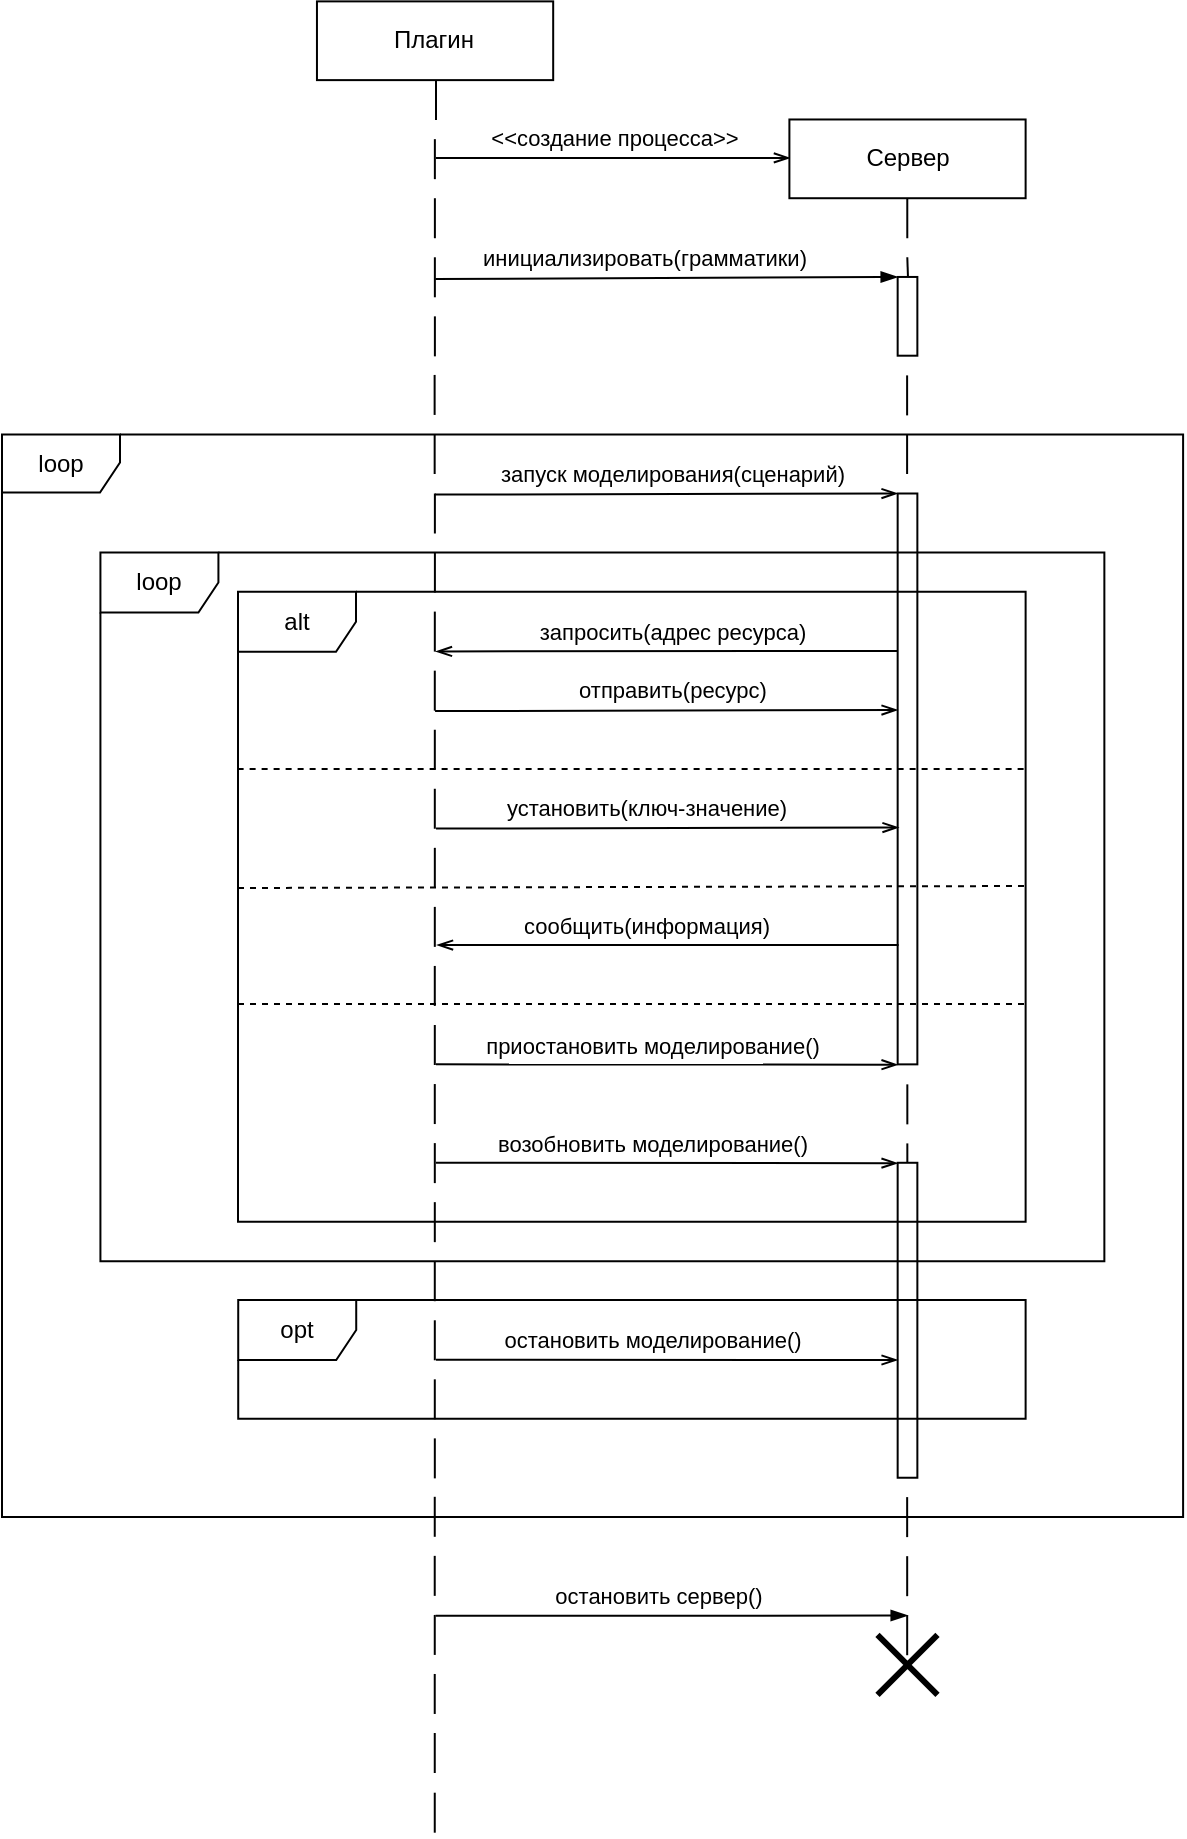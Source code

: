 <mxfile version="21.2.1" type="device">
  <diagram id="-wMyV3FJXtilWohWUk54" name="Страница 1">
    <mxGraphModel dx="2744" dy="1608" grid="1" gridSize="9.842" guides="1" tooltips="1" connect="1" arrows="1" fold="1" page="1" pageScale="1" pageWidth="1654" pageHeight="2336" math="0" shadow="0">
      <root>
        <mxCell id="0" />
        <mxCell id="1" parent="0" />
        <mxCell id="ePhQMTm9lXjfTtW40u9A-8" value="Плагин" style="whiteSpace=wrap;html=1;" parent="1" vertex="1">
          <mxGeometry x="157.48" y="19.69" width="118.11" height="39.37" as="geometry" />
        </mxCell>
        <mxCell id="ePhQMTm9lXjfTtW40u9A-24" value="" style="endArrow=none;html=1;rounded=0;strokeWidth=1;jumpStyle=none;perimeterSpacing=0;fixDash=0;" parent="1" edge="1">
          <mxGeometry width="50" height="50" relative="1" as="geometry">
            <mxPoint x="217" y="78.95" as="sourcePoint" />
            <mxPoint x="217" y="58.95" as="targetPoint" />
          </mxGeometry>
        </mxCell>
        <mxCell id="ePhQMTm9lXjfTtW40u9A-26" value="" style="endArrow=none;html=1;rounded=0;strokeWidth=1;jumpStyle=none;perimeterSpacing=0;fixDash=0;entryX=0.5;entryY=1;entryDx=0;entryDy=0;" parent="1" edge="1">
          <mxGeometry width="50" height="50" relative="1" as="geometry">
            <mxPoint x="216.433" y="108.582" as="sourcePoint" />
            <mxPoint x="216.433" y="88.582" as="targetPoint" />
          </mxGeometry>
        </mxCell>
        <mxCell id="ePhQMTm9lXjfTtW40u9A-27" value="" style="endArrow=none;html=1;rounded=0;strokeWidth=1;jumpStyle=none;perimeterSpacing=0;fixDash=0;entryX=0.5;entryY=1;entryDx=0;entryDy=0;" parent="1" edge="1">
          <mxGeometry width="50" height="50" relative="1" as="geometry">
            <mxPoint x="216.445" y="138.115" as="sourcePoint" />
            <mxPoint x="216.445" y="118.115" as="targetPoint" />
          </mxGeometry>
        </mxCell>
        <mxCell id="ePhQMTm9lXjfTtW40u9A-28" value="" style="endArrow=none;html=1;rounded=0;strokeWidth=1;jumpStyle=none;perimeterSpacing=0;fixDash=0;entryX=0.5;entryY=1;entryDx=0;entryDy=0;" parent="1" edge="1">
          <mxGeometry width="50" height="50" relative="1" as="geometry">
            <mxPoint x="216.435" y="167.645" as="sourcePoint" />
            <mxPoint x="216.435" y="147.645" as="targetPoint" />
          </mxGeometry>
        </mxCell>
        <mxCell id="ePhQMTm9lXjfTtW40u9A-29" value="" style="endArrow=none;html=1;rounded=0;strokeWidth=1;jumpStyle=none;perimeterSpacing=0;fixDash=0;entryX=0.5;entryY=1;entryDx=0;entryDy=0;" parent="1" edge="1">
          <mxGeometry width="50" height="50" relative="1" as="geometry">
            <mxPoint x="216.447" y="197.177" as="sourcePoint" />
            <mxPoint x="216.447" y="177.178" as="targetPoint" />
          </mxGeometry>
        </mxCell>
        <mxCell id="ePhQMTm9lXjfTtW40u9A-30" value="" style="endArrow=none;html=1;rounded=0;strokeWidth=1;jumpStyle=none;perimeterSpacing=0;fixDash=0;entryX=0.5;entryY=1;entryDx=0;entryDy=0;" parent="1" edge="1">
          <mxGeometry width="50" height="50" relative="1" as="geometry">
            <mxPoint x="216.438" y="285.748" as="sourcePoint" />
            <mxPoint x="216.438" y="265.748" as="targetPoint" />
          </mxGeometry>
        </mxCell>
        <mxCell id="ePhQMTm9lXjfTtW40u9A-31" value="" style="endArrow=none;html=1;rounded=0;strokeWidth=1;jumpStyle=none;perimeterSpacing=0;fixDash=0;entryX=0.5;entryY=1;entryDx=0;entryDy=0;" parent="1" edge="1">
          <mxGeometry width="50" height="50" relative="1" as="geometry">
            <mxPoint x="216.45" y="315.28" as="sourcePoint" />
            <mxPoint x="216.45" y="295.28" as="targetPoint" />
          </mxGeometry>
        </mxCell>
        <mxCell id="ePhQMTm9lXjfTtW40u9A-32" value="" style="endArrow=openThin;html=1;rounded=0;endFill=0;" parent="1" edge="1">
          <mxGeometry width="50" height="50" relative="1" as="geometry">
            <mxPoint x="217" y="97.95" as="sourcePoint" />
            <mxPoint x="394" y="97.95" as="targetPoint" />
          </mxGeometry>
        </mxCell>
        <mxCell id="ePhQMTm9lXjfTtW40u9A-35" value="&amp;lt;&amp;lt;создание процесса&amp;gt;&amp;gt;" style="edgeLabel;html=1;align=center;verticalAlign=middle;resizable=0;points=[];" parent="ePhQMTm9lXjfTtW40u9A-32" vertex="1" connectable="0">
          <mxGeometry x="0.382" relative="1" as="geometry">
            <mxPoint x="-34" y="-10" as="offset" />
          </mxGeometry>
        </mxCell>
        <mxCell id="ePhQMTm9lXjfTtW40u9A-36" value="Сервер" style="whiteSpace=wrap;html=1;" parent="1" vertex="1">
          <mxGeometry x="393.702" y="78.742" width="118.11" height="39.37" as="geometry" />
        </mxCell>
        <mxCell id="ePhQMTm9lXjfTtW40u9A-37" value="" style="endArrow=none;html=1;rounded=0;strokeWidth=1;jumpStyle=none;perimeterSpacing=0;fixDash=0;entryX=0.5;entryY=1;entryDx=0;entryDy=0;" parent="1" edge="1">
          <mxGeometry width="50" height="50" relative="1" as="geometry">
            <mxPoint x="452.638" y="138.118" as="sourcePoint" />
            <mxPoint x="452.638" y="118.117" as="targetPoint" />
          </mxGeometry>
        </mxCell>
        <mxCell id="ePhQMTm9lXjfTtW40u9A-38" value="" style="endArrow=none;html=1;rounded=0;strokeWidth=1;jumpStyle=none;perimeterSpacing=0;fixDash=0;entryX=0.5;entryY=1;entryDx=0;entryDy=0;" parent="1" edge="1">
          <mxGeometry width="50" height="50" relative="1" as="geometry">
            <mxPoint x="453" y="157.95" as="sourcePoint" />
            <mxPoint x="452.65" y="147.65" as="targetPoint" />
          </mxGeometry>
        </mxCell>
        <mxCell id="ePhQMTm9lXjfTtW40u9A-40" value="" style="endArrow=none;html=1;rounded=0;strokeWidth=1;jumpStyle=none;perimeterSpacing=0;fixDash=0;entryX=0.5;entryY=1;entryDx=0;entryDy=0;" parent="1" edge="1">
          <mxGeometry width="50" height="50" relative="1" as="geometry">
            <mxPoint x="452.663" y="581.182" as="sourcePoint" />
            <mxPoint x="452.663" y="561.182" as="targetPoint" />
          </mxGeometry>
        </mxCell>
        <mxCell id="ePhQMTm9lXjfTtW40u9A-41" value="" style="endArrow=blockThin;html=1;rounded=0;endFill=1;entryX=0;entryY=0;entryDx=0;entryDy=0;" parent="1" target="ePhQMTm9lXjfTtW40u9A-46" edge="1">
          <mxGeometry width="50" height="50" relative="1" as="geometry">
            <mxPoint x="216.702" y="158.483" as="sourcePoint" />
            <mxPoint x="453" y="157.95" as="targetPoint" />
          </mxGeometry>
        </mxCell>
        <mxCell id="ePhQMTm9lXjfTtW40u9A-42" value="инициализировать(грамматики)" style="edgeLabel;html=1;align=center;verticalAlign=middle;resizable=0;points=[];" parent="ePhQMTm9lXjfTtW40u9A-41" vertex="1" connectable="0">
          <mxGeometry x="0.382" relative="1" as="geometry">
            <mxPoint x="-55" y="-10" as="offset" />
          </mxGeometry>
        </mxCell>
        <mxCell id="ePhQMTm9lXjfTtW40u9A-43" value="" style="endArrow=none;html=1;rounded=0;strokeWidth=1;jumpStyle=none;perimeterSpacing=0;fixDash=0;entryX=0.5;entryY=1;entryDx=0;entryDy=0;" parent="1" edge="1">
          <mxGeometry width="50" height="50" relative="1" as="geometry">
            <mxPoint x="452.663" y="600.702" as="sourcePoint" />
            <mxPoint x="452.663" y="590.702" as="targetPoint" />
          </mxGeometry>
        </mxCell>
        <mxCell id="ePhQMTm9lXjfTtW40u9A-46" value="" style="whiteSpace=wrap;html=1;" parent="1" vertex="1">
          <mxGeometry x="447.83" y="157.48" width="9.85" height="39.37" as="geometry" />
        </mxCell>
        <mxCell id="ePhQMTm9lXjfTtW40u9A-51" value="" style="whiteSpace=wrap;html=1;" parent="1" vertex="1">
          <mxGeometry x="447.83" y="265.75" width="9.85" height="285.43" as="geometry" />
        </mxCell>
        <mxCell id="ePhQMTm9lXjfTtW40u9A-65" value="" style="endArrow=openThin;html=1;rounded=0;endFill=0;entryX=0;entryY=0;entryDx=0;entryDy=0;" parent="1" edge="1">
          <mxGeometry width="50" height="50" relative="1" as="geometry">
            <mxPoint x="217.012" y="433.303" as="sourcePoint" />
            <mxPoint x="448.31" y="432.77" as="targetPoint" />
          </mxGeometry>
        </mxCell>
        <mxCell id="ePhQMTm9lXjfTtW40u9A-66" value="установить(ключ-значение)" style="edgeLabel;html=1;align=center;verticalAlign=middle;resizable=0;points=[];" parent="ePhQMTm9lXjfTtW40u9A-65" vertex="1" connectable="0">
          <mxGeometry x="0.382" relative="1" as="geometry">
            <mxPoint x="-55" y="-10" as="offset" />
          </mxGeometry>
        </mxCell>
        <mxCell id="ePhQMTm9lXjfTtW40u9A-67" value="" style="endArrow=none;html=1;rounded=0;endFill=0;dashed=1;" parent="1" edge="1">
          <mxGeometry width="50" height="50" relative="1" as="geometry">
            <mxPoint x="118" y="463" as="sourcePoint" />
            <mxPoint x="512" y="462" as="targetPoint" />
          </mxGeometry>
        </mxCell>
        <mxCell id="ePhQMTm9lXjfTtW40u9A-68" value="" style="endArrow=openThin;html=1;rounded=0;endFill=0;" parent="1" edge="1">
          <mxGeometry width="50" height="50" relative="1" as="geometry">
            <mxPoint x="448.31" y="491.54" as="sourcePoint" />
            <mxPoint x="217.48" y="491.54" as="targetPoint" />
          </mxGeometry>
        </mxCell>
        <mxCell id="ePhQMTm9lXjfTtW40u9A-69" value="сообщить(информация)" style="edgeLabel;html=1;align=center;verticalAlign=middle;resizable=0;points=[];" parent="ePhQMTm9lXjfTtW40u9A-68" vertex="1" connectable="0">
          <mxGeometry x="0.382" relative="1" as="geometry">
            <mxPoint x="33" y="-10" as="offset" />
          </mxGeometry>
        </mxCell>
        <mxCell id="ePhQMTm9lXjfTtW40u9A-70" value="" style="endArrow=none;html=1;rounded=0;endFill=0;dashed=1;" parent="1" edge="1">
          <mxGeometry width="50" height="50" relative="1" as="geometry">
            <mxPoint x="118" y="521" as="sourcePoint" />
            <mxPoint x="512" y="521" as="targetPoint" />
          </mxGeometry>
        </mxCell>
        <mxCell id="ePhQMTm9lXjfTtW40u9A-71" value="" style="endArrow=openThin;html=1;rounded=0;endFill=0;entryX=0;entryY=1;entryDx=0;entryDy=0;" parent="1" edge="1">
          <mxGeometry width="50" height="50" relative="1" as="geometry">
            <mxPoint x="217" y="551.18" as="sourcePoint" />
            <mxPoint x="447.83" y="551.36" as="targetPoint" />
          </mxGeometry>
        </mxCell>
        <mxCell id="ePhQMTm9lXjfTtW40u9A-72" value="приостановить моделирование()" style="edgeLabel;html=1;align=center;verticalAlign=middle;resizable=0;points=[];" parent="ePhQMTm9lXjfTtW40u9A-71" vertex="1" connectable="0">
          <mxGeometry x="0.382" relative="1" as="geometry">
            <mxPoint x="-52" y="-10" as="offset" />
          </mxGeometry>
        </mxCell>
        <mxCell id="ePhQMTm9lXjfTtW40u9A-73" value="" style="whiteSpace=wrap;html=1;" parent="1" vertex="1">
          <mxGeometry x="447.83" y="600.39" width="9.85" height="157.48" as="geometry" />
        </mxCell>
        <mxCell id="ePhQMTm9lXjfTtW40u9A-76" value="" style="endArrow=openThin;html=1;rounded=0;endFill=0;entryX=0;entryY=1;entryDx=0;entryDy=0;" parent="1" edge="1">
          <mxGeometry width="50" height="50" relative="1" as="geometry">
            <mxPoint x="217.002" y="600.392" as="sourcePoint" />
            <mxPoint x="447.832" y="600.572" as="targetPoint" />
          </mxGeometry>
        </mxCell>
        <mxCell id="ePhQMTm9lXjfTtW40u9A-77" value="возобновить моделирование()" style="edgeLabel;html=1;align=center;verticalAlign=middle;resizable=0;points=[];" parent="ePhQMTm9lXjfTtW40u9A-76" vertex="1" connectable="0">
          <mxGeometry x="0.382" relative="1" as="geometry">
            <mxPoint x="-52" y="-10" as="offset" />
          </mxGeometry>
        </mxCell>
        <mxCell id="ePhQMTm9lXjfTtW40u9A-78" value="" style="endArrow=openThin;html=1;rounded=0;endFill=0;entryX=0;entryY=1;entryDx=0;entryDy=0;" parent="1" edge="1">
          <mxGeometry width="50" height="50" relative="1" as="geometry">
            <mxPoint x="217.005" y="698.825" as="sourcePoint" />
            <mxPoint x="447.835" y="699.005" as="targetPoint" />
          </mxGeometry>
        </mxCell>
        <mxCell id="ePhQMTm9lXjfTtW40u9A-79" value="остановить моделирование()" style="edgeLabel;html=1;align=center;verticalAlign=middle;resizable=0;points=[];" parent="ePhQMTm9lXjfTtW40u9A-78" vertex="1" connectable="0">
          <mxGeometry x="0.382" relative="1" as="geometry">
            <mxPoint x="-52" y="-10" as="offset" />
          </mxGeometry>
        </mxCell>
        <mxCell id="ePhQMTm9lXjfTtW40u9A-81" value="" style="endArrow=none;html=1;rounded=0;strokeWidth=1;jumpStyle=none;perimeterSpacing=0;fixDash=0;entryX=0.5;entryY=1;entryDx=0;entryDy=0;" parent="1" edge="1">
          <mxGeometry width="50" height="50" relative="1" as="geometry">
            <mxPoint x="452.575" y="787.555" as="sourcePoint" />
            <mxPoint x="452.575" y="767.555" as="targetPoint" />
          </mxGeometry>
        </mxCell>
        <mxCell id="ePhQMTm9lXjfTtW40u9A-82" value="" style="endArrow=none;html=1;rounded=0;strokeWidth=1;jumpStyle=none;perimeterSpacing=0;fixDash=0;entryX=0.5;entryY=1;entryDx=0;entryDy=0;" parent="1" edge="1">
          <mxGeometry width="50" height="50" relative="1" as="geometry">
            <mxPoint x="452.588" y="817.087" as="sourcePoint" />
            <mxPoint x="452.588" y="797.087" as="targetPoint" />
          </mxGeometry>
        </mxCell>
        <mxCell id="ePhQMTm9lXjfTtW40u9A-83" value="" style="endArrow=none;html=1;rounded=0;strokeWidth=1;jumpStyle=none;perimeterSpacing=0;fixDash=0;entryX=0.5;entryY=1;entryDx=0;entryDy=0;" parent="1" edge="1">
          <mxGeometry width="50" height="50" relative="1" as="geometry">
            <mxPoint x="452.59" y="846.61" as="sourcePoint" />
            <mxPoint x="452.59" y="826.61" as="targetPoint" />
          </mxGeometry>
        </mxCell>
        <mxCell id="ePhQMTm9lXjfTtW40u9A-84" value="" style="shape=umlDestroy;whiteSpace=wrap;html=1;strokeWidth=3;targetShapes=umlLifeline;" parent="1" vertex="1">
          <mxGeometry x="437.75" y="836.45" width="30" height="30" as="geometry" />
        </mxCell>
        <mxCell id="ePhQMTm9lXjfTtW40u9A-87" value="" style="endArrow=blockThin;html=1;rounded=0;endFill=1;" parent="1" edge="1">
          <mxGeometry width="50" height="50" relative="1" as="geometry">
            <mxPoint x="216.828" y="826.908" as="sourcePoint" />
            <mxPoint x="452.83" y="826.77" as="targetPoint" />
          </mxGeometry>
        </mxCell>
        <mxCell id="ePhQMTm9lXjfTtW40u9A-88" value="остановить сервер()" style="edgeLabel;html=1;align=center;verticalAlign=middle;resizable=0;points=[];" parent="ePhQMTm9lXjfTtW40u9A-87" vertex="1" connectable="0">
          <mxGeometry x="0.382" relative="1" as="geometry">
            <mxPoint x="-52" y="-10" as="offset" />
          </mxGeometry>
        </mxCell>
        <mxCell id="ePhQMTm9lXjfTtW40u9A-102" value="" style="endArrow=none;html=1;rounded=0;strokeWidth=1;jumpStyle=none;perimeterSpacing=0;fixDash=0;entryX=0.5;entryY=1;entryDx=0;entryDy=0;" parent="1" edge="1">
          <mxGeometry width="50" height="50" relative="1" as="geometry">
            <mxPoint x="216.41" y="344.8" as="sourcePoint" />
            <mxPoint x="216.41" y="324.8" as="targetPoint" />
          </mxGeometry>
        </mxCell>
        <mxCell id="ePhQMTm9lXjfTtW40u9A-103" value="" style="endArrow=none;html=1;rounded=0;strokeWidth=1;jumpStyle=none;perimeterSpacing=0;fixDash=0;entryX=0.5;entryY=1;entryDx=0;entryDy=0;" parent="1" edge="1">
          <mxGeometry width="50" height="50" relative="1" as="geometry">
            <mxPoint x="216.4" y="374.33" as="sourcePoint" />
            <mxPoint x="216.4" y="354.33" as="targetPoint" />
          </mxGeometry>
        </mxCell>
        <mxCell id="ePhQMTm9lXjfTtW40u9A-104" value="" style="endArrow=none;html=1;rounded=0;strokeWidth=1;jumpStyle=none;perimeterSpacing=0;fixDash=0;entryX=0.5;entryY=1;entryDx=0;entryDy=0;" parent="1" edge="1">
          <mxGeometry width="50" height="50" relative="1" as="geometry">
            <mxPoint x="216.412" y="403.862" as="sourcePoint" />
            <mxPoint x="216.412" y="383.863" as="targetPoint" />
          </mxGeometry>
        </mxCell>
        <mxCell id="ePhQMTm9lXjfTtW40u9A-105" value="" style="endArrow=none;html=1;rounded=0;strokeWidth=1;jumpStyle=none;perimeterSpacing=0;fixDash=0;entryX=0.5;entryY=1;entryDx=0;entryDy=0;" parent="1" edge="1">
          <mxGeometry width="50" height="50" relative="1" as="geometry">
            <mxPoint x="216.403" y="433.382" as="sourcePoint" />
            <mxPoint x="216.403" y="413.382" as="targetPoint" />
          </mxGeometry>
        </mxCell>
        <mxCell id="ePhQMTm9lXjfTtW40u9A-106" value="" style="endArrow=none;html=1;rounded=0;strokeWidth=1;jumpStyle=none;perimeterSpacing=0;fixDash=0;entryX=0.5;entryY=1;entryDx=0;entryDy=0;" parent="1" edge="1">
          <mxGeometry width="50" height="50" relative="1" as="geometry">
            <mxPoint x="216.415" y="462.915" as="sourcePoint" />
            <mxPoint x="216.415" y="442.915" as="targetPoint" />
          </mxGeometry>
        </mxCell>
        <mxCell id="ePhQMTm9lXjfTtW40u9A-107" value="" style="endArrow=none;html=1;rounded=0;strokeWidth=1;jumpStyle=none;perimeterSpacing=0;fixDash=0;entryX=0.5;entryY=1;entryDx=0;entryDy=0;" parent="1" edge="1">
          <mxGeometry width="50" height="50" relative="1" as="geometry">
            <mxPoint x="216.403" y="492.442" as="sourcePoint" />
            <mxPoint x="216.403" y="472.442" as="targetPoint" />
          </mxGeometry>
        </mxCell>
        <mxCell id="ePhQMTm9lXjfTtW40u9A-108" value="" style="endArrow=none;html=1;rounded=0;strokeWidth=1;jumpStyle=none;perimeterSpacing=0;fixDash=0;entryX=0.5;entryY=1;entryDx=0;entryDy=0;" parent="1" edge="1">
          <mxGeometry width="50" height="50" relative="1" as="geometry">
            <mxPoint x="216.393" y="521.972" as="sourcePoint" />
            <mxPoint x="216.393" y="501.972" as="targetPoint" />
          </mxGeometry>
        </mxCell>
        <mxCell id="ePhQMTm9lXjfTtW40u9A-109" value="" style="endArrow=none;html=1;rounded=0;strokeWidth=1;jumpStyle=none;perimeterSpacing=0;fixDash=0;entryX=0.5;entryY=1;entryDx=0;entryDy=0;" parent="1" edge="1">
          <mxGeometry width="50" height="50" relative="1" as="geometry">
            <mxPoint x="216.405" y="551.505" as="sourcePoint" />
            <mxPoint x="216.405" y="531.505" as="targetPoint" />
          </mxGeometry>
        </mxCell>
        <mxCell id="ePhQMTm9lXjfTtW40u9A-110" value="" style="endArrow=none;html=1;rounded=0;strokeWidth=1;jumpStyle=none;perimeterSpacing=0;fixDash=0;entryX=0.5;entryY=1;entryDx=0;entryDy=0;" parent="1" edge="1">
          <mxGeometry width="50" height="50" relative="1" as="geometry">
            <mxPoint x="216.395" y="581.025" as="sourcePoint" />
            <mxPoint x="216.395" y="561.025" as="targetPoint" />
          </mxGeometry>
        </mxCell>
        <mxCell id="ePhQMTm9lXjfTtW40u9A-111" value="" style="endArrow=none;html=1;rounded=0;strokeWidth=1;jumpStyle=none;perimeterSpacing=0;fixDash=0;entryX=0.5;entryY=1;entryDx=0;entryDy=0;" parent="1" edge="1">
          <mxGeometry width="50" height="50" relative="1" as="geometry">
            <mxPoint x="216.407" y="610.557" as="sourcePoint" />
            <mxPoint x="216.407" y="590.557" as="targetPoint" />
          </mxGeometry>
        </mxCell>
        <mxCell id="ePhQMTm9lXjfTtW40u9A-112" value="" style="endArrow=none;html=1;rounded=0;strokeWidth=1;jumpStyle=none;perimeterSpacing=0;fixDash=0;entryX=0.5;entryY=1;entryDx=0;entryDy=0;" parent="1" edge="1">
          <mxGeometry width="50" height="50" relative="1" as="geometry">
            <mxPoint x="216.405" y="640.075" as="sourcePoint" />
            <mxPoint x="216.405" y="620.075" as="targetPoint" />
          </mxGeometry>
        </mxCell>
        <mxCell id="ePhQMTm9lXjfTtW40u9A-113" value="" style="endArrow=none;html=1;rounded=0;strokeWidth=1;jumpStyle=none;perimeterSpacing=0;fixDash=0;entryX=0.5;entryY=1;entryDx=0;entryDy=0;" parent="1" edge="1">
          <mxGeometry width="50" height="50" relative="1" as="geometry">
            <mxPoint x="216.395" y="669.605" as="sourcePoint" />
            <mxPoint x="216.395" y="649.605" as="targetPoint" />
          </mxGeometry>
        </mxCell>
        <mxCell id="ePhQMTm9lXjfTtW40u9A-114" value="" style="endArrow=none;html=1;rounded=0;strokeWidth=1;jumpStyle=none;perimeterSpacing=0;fixDash=0;entryX=0.5;entryY=1;entryDx=0;entryDy=0;" parent="1" edge="1">
          <mxGeometry width="50" height="50" relative="1" as="geometry">
            <mxPoint x="216.407" y="699.138" as="sourcePoint" />
            <mxPoint x="216.407" y="679.138" as="targetPoint" />
          </mxGeometry>
        </mxCell>
        <mxCell id="ePhQMTm9lXjfTtW40u9A-115" value="" style="endArrow=none;html=1;rounded=0;strokeWidth=1;jumpStyle=none;perimeterSpacing=0;fixDash=0;entryX=0.5;entryY=1;entryDx=0;entryDy=0;" parent="1" edge="1">
          <mxGeometry width="50" height="50" relative="1" as="geometry">
            <mxPoint x="216.398" y="728.658" as="sourcePoint" />
            <mxPoint x="216.398" y="708.658" as="targetPoint" />
          </mxGeometry>
        </mxCell>
        <mxCell id="ePhQMTm9lXjfTtW40u9A-116" value="" style="endArrow=none;html=1;rounded=0;strokeWidth=1;jumpStyle=none;perimeterSpacing=0;fixDash=0;entryX=0.5;entryY=1;entryDx=0;entryDy=0;" parent="1" edge="1">
          <mxGeometry width="50" height="50" relative="1" as="geometry">
            <mxPoint x="216.41" y="758.19" as="sourcePoint" />
            <mxPoint x="216.41" y="738.19" as="targetPoint" />
          </mxGeometry>
        </mxCell>
        <mxCell id="ePhQMTm9lXjfTtW40u9A-117" value="" style="endArrow=none;html=1;rounded=0;strokeWidth=1;jumpStyle=none;perimeterSpacing=0;fixDash=0;entryX=0.5;entryY=1;entryDx=0;entryDy=0;" parent="1" edge="1">
          <mxGeometry width="50" height="50" relative="1" as="geometry">
            <mxPoint x="216.377" y="787.398" as="sourcePoint" />
            <mxPoint x="216.377" y="767.398" as="targetPoint" />
          </mxGeometry>
        </mxCell>
        <mxCell id="ePhQMTm9lXjfTtW40u9A-118" value="" style="endArrow=none;html=1;rounded=0;strokeWidth=1;jumpStyle=none;perimeterSpacing=0;fixDash=0;entryX=0.5;entryY=1;entryDx=0;entryDy=0;" parent="1" edge="1">
          <mxGeometry width="50" height="50" relative="1" as="geometry">
            <mxPoint x="216.367" y="816.928" as="sourcePoint" />
            <mxPoint x="216.367" y="796.928" as="targetPoint" />
          </mxGeometry>
        </mxCell>
        <mxCell id="ePhQMTm9lXjfTtW40u9A-119" value="" style="endArrow=none;html=1;rounded=0;strokeWidth=1;jumpStyle=none;perimeterSpacing=0;fixDash=0;entryX=0.5;entryY=1;entryDx=0;entryDy=0;" parent="1" edge="1">
          <mxGeometry width="50" height="50" relative="1" as="geometry">
            <mxPoint x="216.38" y="846.46" as="sourcePoint" />
            <mxPoint x="216.38" y="826.46" as="targetPoint" />
          </mxGeometry>
        </mxCell>
        <mxCell id="ePhQMTm9lXjfTtW40u9A-120" value="" style="endArrow=none;html=1;rounded=0;strokeWidth=1;jumpStyle=none;perimeterSpacing=0;fixDash=0;entryX=0.5;entryY=1;entryDx=0;entryDy=0;" parent="1" edge="1">
          <mxGeometry width="50" height="50" relative="1" as="geometry">
            <mxPoint x="216.37" y="875.98" as="sourcePoint" />
            <mxPoint x="216.37" y="855.98" as="targetPoint" />
          </mxGeometry>
        </mxCell>
        <mxCell id="ePhQMTm9lXjfTtW40u9A-121" value="" style="endArrow=none;html=1;rounded=0;strokeWidth=1;jumpStyle=none;perimeterSpacing=0;fixDash=0;entryX=0.5;entryY=1;entryDx=0;entryDy=0;" parent="1" edge="1">
          <mxGeometry width="50" height="50" relative="1" as="geometry">
            <mxPoint x="216.382" y="905.512" as="sourcePoint" />
            <mxPoint x="216.382" y="885.512" as="targetPoint" />
          </mxGeometry>
        </mxCell>
        <mxCell id="ePhQMTm9lXjfTtW40u9A-122" value="" style="endArrow=none;html=1;rounded=0;strokeWidth=1;jumpStyle=none;perimeterSpacing=0;fixDash=0;entryX=0.5;entryY=1;entryDx=0;entryDy=0;" parent="1" edge="1">
          <mxGeometry width="50" height="50" relative="1" as="geometry">
            <mxPoint x="216.38" y="935.35" as="sourcePoint" />
            <mxPoint x="216.38" y="915.35" as="targetPoint" />
          </mxGeometry>
        </mxCell>
        <mxCell id="ePhQMTm9lXjfTtW40u9A-128" value="loop" style="shape=umlFrame;whiteSpace=wrap;html=1;pointerEvents=0;recursiveResize=0;container=1;collapsible=0;width=59;height=30;" parent="1" vertex="1">
          <mxGeometry x="49.21" y="295.27" width="501.97" height="354.33" as="geometry" />
        </mxCell>
        <mxCell id="ePhQMTm9lXjfTtW40u9A-127" value="alt" style="shape=umlFrame;whiteSpace=wrap;html=1;pointerEvents=0;recursiveResize=0;container=1;collapsible=0;width=59;height=30;" parent="ePhQMTm9lXjfTtW40u9A-128" vertex="1">
          <mxGeometry x="68.79" y="19.62" width="393.81" height="315.02" as="geometry" />
        </mxCell>
        <mxCell id="ePhQMTm9lXjfTtW40u9A-53" value="" style="endArrow=openThin;html=1;rounded=0;endFill=0;exitX=0.005;exitY=0.199;exitDx=0;exitDy=0;exitPerimeter=0;" parent="ePhQMTm9lXjfTtW40u9A-127" edge="1">
          <mxGeometry width="50" height="50" relative="1" as="geometry">
            <mxPoint x="329.829" y="29.593" as="sourcePoint" />
            <mxPoint x="98.95" y="29.83" as="targetPoint" />
          </mxGeometry>
        </mxCell>
        <mxCell id="ePhQMTm9lXjfTtW40u9A-54" value="запросить(адрес ресурса)" style="edgeLabel;html=1;align=center;verticalAlign=middle;resizable=0;points=[];" parent="ePhQMTm9lXjfTtW40u9A-53" vertex="1" connectable="0">
          <mxGeometry x="0.382" relative="1" as="geometry">
            <mxPoint x="46" y="-10" as="offset" />
          </mxGeometry>
        </mxCell>
        <mxCell id="ePhQMTm9lXjfTtW40u9A-57" value="" style="endArrow=openThin;html=1;rounded=0;endFill=0;entryX=0;entryY=0;entryDx=0;entryDy=0;" parent="ePhQMTm9lXjfTtW40u9A-127" edge="1">
          <mxGeometry width="50" height="50" relative="1" as="geometry">
            <mxPoint x="98.53" y="59.66" as="sourcePoint" />
            <mxPoint x="329.827" y="59.127" as="targetPoint" />
          </mxGeometry>
        </mxCell>
        <mxCell id="ePhQMTm9lXjfTtW40u9A-58" value="отправить(ресурс)" style="edgeLabel;html=1;align=center;verticalAlign=middle;resizable=0;points=[];" parent="ePhQMTm9lXjfTtW40u9A-57" vertex="1" connectable="0">
          <mxGeometry x="0.382" relative="1" as="geometry">
            <mxPoint x="-42" y="-10" as="offset" />
          </mxGeometry>
        </mxCell>
        <mxCell id="ePhQMTm9lXjfTtW40u9A-59" value="" style="endArrow=none;html=1;rounded=0;endFill=0;dashed=1;" parent="ePhQMTm9lXjfTtW40u9A-127" edge="1">
          <mxGeometry width="50" height="50" relative="1" as="geometry">
            <mxPoint x="-0.19" y="88.65" as="sourcePoint" />
            <mxPoint x="393.81" y="88.65" as="targetPoint" />
          </mxGeometry>
        </mxCell>
        <mxCell id="ePhQMTm9lXjfTtW40u9A-130" value="opt" style="shape=umlFrame;whiteSpace=wrap;html=1;pointerEvents=0;recursiveResize=0;container=1;collapsible=0;width=59;height=30;" parent="1" vertex="1">
          <mxGeometry x="118.11" y="669" width="393.7" height="59.34" as="geometry" />
        </mxCell>
        <mxCell id="ePhQMTm9lXjfTtW40u9A-138" value="loop" style="shape=umlFrame;whiteSpace=wrap;html=1;pointerEvents=0;recursiveResize=0;container=1;collapsible=0;width=59;height=29;" parent="1" vertex="1">
          <mxGeometry y="236.22" width="590.55" height="541.34" as="geometry" />
        </mxCell>
        <mxCell id="ePhQMTm9lXjfTtW40u9A-49" value="" style="endArrow=openThin;html=1;rounded=0;endFill=0;entryX=0;entryY=0;entryDx=0;entryDy=0;" parent="ePhQMTm9lXjfTtW40u9A-138" edge="1">
          <mxGeometry width="50" height="50" relative="1" as="geometry">
            <mxPoint x="216.528" y="30.058" as="sourcePoint" />
            <mxPoint x="447.825" y="29.525" as="targetPoint" />
          </mxGeometry>
        </mxCell>
        <mxCell id="ePhQMTm9lXjfTtW40u9A-50" value="запуск моделирования(сценарий)" style="edgeLabel;html=1;align=center;verticalAlign=middle;resizable=0;points=[];" parent="ePhQMTm9lXjfTtW40u9A-49" vertex="1" connectable="0">
          <mxGeometry x="0.382" relative="1" as="geometry">
            <mxPoint x="-42" y="-10" as="offset" />
          </mxGeometry>
        </mxCell>
        <mxCell id="ePhQMTm9lXjfTtW40u9A-139" value="" style="endArrow=none;html=1;rounded=0;strokeWidth=1;jumpStyle=none;perimeterSpacing=0;fixDash=0;entryX=0.5;entryY=1;entryDx=0;entryDy=0;" parent="1" edge="1">
          <mxGeometry width="50" height="50" relative="1" as="geometry">
            <mxPoint x="216.317" y="226.467" as="sourcePoint" />
            <mxPoint x="216.317" y="206.467" as="targetPoint" />
          </mxGeometry>
        </mxCell>
        <mxCell id="ePhQMTm9lXjfTtW40u9A-140" value="" style="endArrow=none;html=1;rounded=0;strokeWidth=1;jumpStyle=none;perimeterSpacing=0;fixDash=0;entryX=0.5;entryY=1;entryDx=0;entryDy=0;" parent="1" edge="1">
          <mxGeometry width="50" height="50" relative="1" as="geometry">
            <mxPoint x="216.33" y="256.0" as="sourcePoint" />
            <mxPoint x="216.33" y="236" as="targetPoint" />
          </mxGeometry>
        </mxCell>
        <mxCell id="ePhQMTm9lXjfTtW40u9A-141" value="" style="endArrow=none;html=1;rounded=0;strokeWidth=1;jumpStyle=none;perimeterSpacing=0;fixDash=0;entryX=0.5;entryY=1;entryDx=0;entryDy=0;" parent="1" edge="1">
          <mxGeometry width="50" height="50" relative="1" as="geometry">
            <mxPoint x="452.55" y="256" as="sourcePoint" />
            <mxPoint x="452.55" y="236" as="targetPoint" />
          </mxGeometry>
        </mxCell>
        <mxCell id="ePhQMTm9lXjfTtW40u9A-142" value="" style="endArrow=none;html=1;rounded=0;strokeWidth=1;jumpStyle=none;perimeterSpacing=0;fixDash=0;entryX=0.5;entryY=1;entryDx=0;entryDy=0;" parent="1" edge="1">
          <mxGeometry width="50" height="50" relative="1" as="geometry">
            <mxPoint x="452.553" y="226.692" as="sourcePoint" />
            <mxPoint x="452.553" y="206.693" as="targetPoint" />
          </mxGeometry>
        </mxCell>
      </root>
    </mxGraphModel>
  </diagram>
</mxfile>
